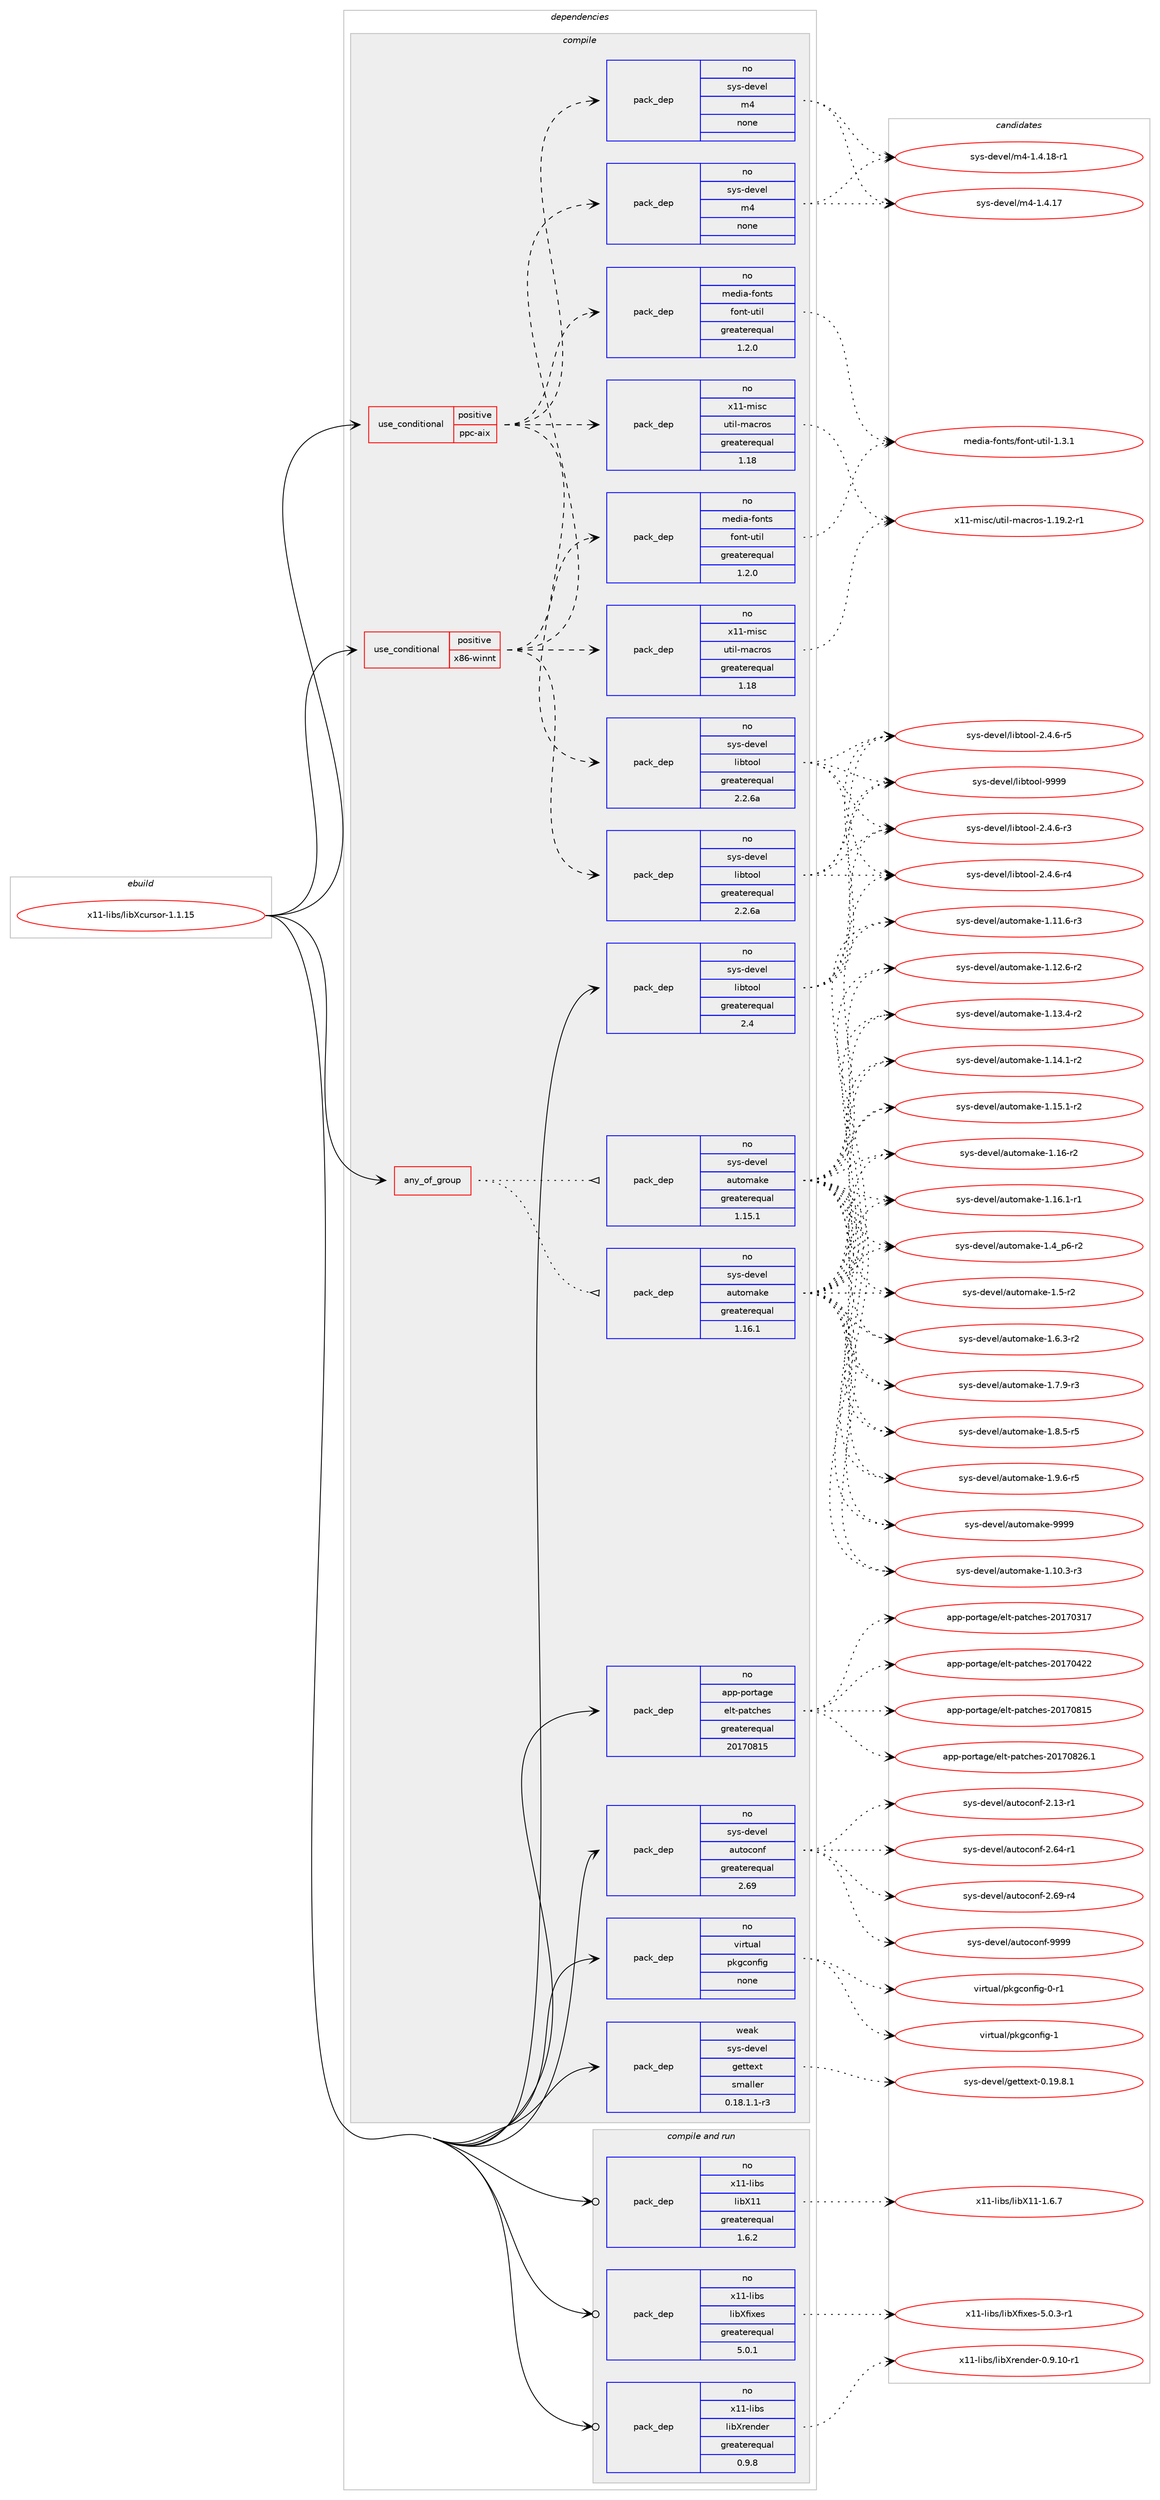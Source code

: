 digraph prolog {

# *************
# Graph options
# *************

newrank=true;
concentrate=true;
compound=true;
graph [rankdir=LR,fontname=Helvetica,fontsize=10,ranksep=1.5];#, ranksep=2.5, nodesep=0.2];
edge  [arrowhead=vee];
node  [fontname=Helvetica,fontsize=10];

# **********
# The ebuild
# **********

subgraph cluster_leftcol {
color=gray;
rank=same;
label=<<i>ebuild</i>>;
id [label="x11-libs/libXcursor-1.1.15", color=red, width=4, href="../x11-libs/libXcursor-1.1.15.svg"];
}

# ****************
# The dependencies
# ****************

subgraph cluster_midcol {
color=gray;
label=<<i>dependencies</i>>;
subgraph cluster_compile {
fillcolor="#eeeeee";
style=filled;
label=<<i>compile</i>>;
subgraph any28533 {
dependency1759430 [label=<<TABLE BORDER="0" CELLBORDER="1" CELLSPACING="0" CELLPADDING="4"><TR><TD CELLPADDING="10">any_of_group</TD></TR></TABLE>>, shape=none, color=red];subgraph pack1263866 {
dependency1759431 [label=<<TABLE BORDER="0" CELLBORDER="1" CELLSPACING="0" CELLPADDING="4" WIDTH="220"><TR><TD ROWSPAN="6" CELLPADDING="30">pack_dep</TD></TR><TR><TD WIDTH="110">no</TD></TR><TR><TD>sys-devel</TD></TR><TR><TD>automake</TD></TR><TR><TD>greaterequal</TD></TR><TR><TD>1.16.1</TD></TR></TABLE>>, shape=none, color=blue];
}
dependency1759430:e -> dependency1759431:w [weight=20,style="dotted",arrowhead="oinv"];
subgraph pack1263867 {
dependency1759432 [label=<<TABLE BORDER="0" CELLBORDER="1" CELLSPACING="0" CELLPADDING="4" WIDTH="220"><TR><TD ROWSPAN="6" CELLPADDING="30">pack_dep</TD></TR><TR><TD WIDTH="110">no</TD></TR><TR><TD>sys-devel</TD></TR><TR><TD>automake</TD></TR><TR><TD>greaterequal</TD></TR><TR><TD>1.15.1</TD></TR></TABLE>>, shape=none, color=blue];
}
dependency1759430:e -> dependency1759432:w [weight=20,style="dotted",arrowhead="oinv"];
}
id:e -> dependency1759430:w [weight=20,style="solid",arrowhead="vee"];
subgraph cond466028 {
dependency1759433 [label=<<TABLE BORDER="0" CELLBORDER="1" CELLSPACING="0" CELLPADDING="4"><TR><TD ROWSPAN="3" CELLPADDING="10">use_conditional</TD></TR><TR><TD>positive</TD></TR><TR><TD>ppc-aix</TD></TR></TABLE>>, shape=none, color=red];
subgraph pack1263868 {
dependency1759434 [label=<<TABLE BORDER="0" CELLBORDER="1" CELLSPACING="0" CELLPADDING="4" WIDTH="220"><TR><TD ROWSPAN="6" CELLPADDING="30">pack_dep</TD></TR><TR><TD WIDTH="110">no</TD></TR><TR><TD>sys-devel</TD></TR><TR><TD>libtool</TD></TR><TR><TD>greaterequal</TD></TR><TR><TD>2.2.6a</TD></TR></TABLE>>, shape=none, color=blue];
}
dependency1759433:e -> dependency1759434:w [weight=20,style="dashed",arrowhead="vee"];
subgraph pack1263869 {
dependency1759435 [label=<<TABLE BORDER="0" CELLBORDER="1" CELLSPACING="0" CELLPADDING="4" WIDTH="220"><TR><TD ROWSPAN="6" CELLPADDING="30">pack_dep</TD></TR><TR><TD WIDTH="110">no</TD></TR><TR><TD>sys-devel</TD></TR><TR><TD>m4</TD></TR><TR><TD>none</TD></TR><TR><TD></TD></TR></TABLE>>, shape=none, color=blue];
}
dependency1759433:e -> dependency1759435:w [weight=20,style="dashed",arrowhead="vee"];
subgraph pack1263870 {
dependency1759436 [label=<<TABLE BORDER="0" CELLBORDER="1" CELLSPACING="0" CELLPADDING="4" WIDTH="220"><TR><TD ROWSPAN="6" CELLPADDING="30">pack_dep</TD></TR><TR><TD WIDTH="110">no</TD></TR><TR><TD>x11-misc</TD></TR><TR><TD>util-macros</TD></TR><TR><TD>greaterequal</TD></TR><TR><TD>1.18</TD></TR></TABLE>>, shape=none, color=blue];
}
dependency1759433:e -> dependency1759436:w [weight=20,style="dashed",arrowhead="vee"];
subgraph pack1263871 {
dependency1759437 [label=<<TABLE BORDER="0" CELLBORDER="1" CELLSPACING="0" CELLPADDING="4" WIDTH="220"><TR><TD ROWSPAN="6" CELLPADDING="30">pack_dep</TD></TR><TR><TD WIDTH="110">no</TD></TR><TR><TD>media-fonts</TD></TR><TR><TD>font-util</TD></TR><TR><TD>greaterequal</TD></TR><TR><TD>1.2.0</TD></TR></TABLE>>, shape=none, color=blue];
}
dependency1759433:e -> dependency1759437:w [weight=20,style="dashed",arrowhead="vee"];
}
id:e -> dependency1759433:w [weight=20,style="solid",arrowhead="vee"];
subgraph cond466029 {
dependency1759438 [label=<<TABLE BORDER="0" CELLBORDER="1" CELLSPACING="0" CELLPADDING="4"><TR><TD ROWSPAN="3" CELLPADDING="10">use_conditional</TD></TR><TR><TD>positive</TD></TR><TR><TD>x86-winnt</TD></TR></TABLE>>, shape=none, color=red];
subgraph pack1263872 {
dependency1759439 [label=<<TABLE BORDER="0" CELLBORDER="1" CELLSPACING="0" CELLPADDING="4" WIDTH="220"><TR><TD ROWSPAN="6" CELLPADDING="30">pack_dep</TD></TR><TR><TD WIDTH="110">no</TD></TR><TR><TD>sys-devel</TD></TR><TR><TD>libtool</TD></TR><TR><TD>greaterequal</TD></TR><TR><TD>2.2.6a</TD></TR></TABLE>>, shape=none, color=blue];
}
dependency1759438:e -> dependency1759439:w [weight=20,style="dashed",arrowhead="vee"];
subgraph pack1263873 {
dependency1759440 [label=<<TABLE BORDER="0" CELLBORDER="1" CELLSPACING="0" CELLPADDING="4" WIDTH="220"><TR><TD ROWSPAN="6" CELLPADDING="30">pack_dep</TD></TR><TR><TD WIDTH="110">no</TD></TR><TR><TD>sys-devel</TD></TR><TR><TD>m4</TD></TR><TR><TD>none</TD></TR><TR><TD></TD></TR></TABLE>>, shape=none, color=blue];
}
dependency1759438:e -> dependency1759440:w [weight=20,style="dashed",arrowhead="vee"];
subgraph pack1263874 {
dependency1759441 [label=<<TABLE BORDER="0" CELLBORDER="1" CELLSPACING="0" CELLPADDING="4" WIDTH="220"><TR><TD ROWSPAN="6" CELLPADDING="30">pack_dep</TD></TR><TR><TD WIDTH="110">no</TD></TR><TR><TD>x11-misc</TD></TR><TR><TD>util-macros</TD></TR><TR><TD>greaterequal</TD></TR><TR><TD>1.18</TD></TR></TABLE>>, shape=none, color=blue];
}
dependency1759438:e -> dependency1759441:w [weight=20,style="dashed",arrowhead="vee"];
subgraph pack1263875 {
dependency1759442 [label=<<TABLE BORDER="0" CELLBORDER="1" CELLSPACING="0" CELLPADDING="4" WIDTH="220"><TR><TD ROWSPAN="6" CELLPADDING="30">pack_dep</TD></TR><TR><TD WIDTH="110">no</TD></TR><TR><TD>media-fonts</TD></TR><TR><TD>font-util</TD></TR><TR><TD>greaterequal</TD></TR><TR><TD>1.2.0</TD></TR></TABLE>>, shape=none, color=blue];
}
dependency1759438:e -> dependency1759442:w [weight=20,style="dashed",arrowhead="vee"];
}
id:e -> dependency1759438:w [weight=20,style="solid",arrowhead="vee"];
subgraph pack1263876 {
dependency1759443 [label=<<TABLE BORDER="0" CELLBORDER="1" CELLSPACING="0" CELLPADDING="4" WIDTH="220"><TR><TD ROWSPAN="6" CELLPADDING="30">pack_dep</TD></TR><TR><TD WIDTH="110">no</TD></TR><TR><TD>app-portage</TD></TR><TR><TD>elt-patches</TD></TR><TR><TD>greaterequal</TD></TR><TR><TD>20170815</TD></TR></TABLE>>, shape=none, color=blue];
}
id:e -> dependency1759443:w [weight=20,style="solid",arrowhead="vee"];
subgraph pack1263877 {
dependency1759444 [label=<<TABLE BORDER="0" CELLBORDER="1" CELLSPACING="0" CELLPADDING="4" WIDTH="220"><TR><TD ROWSPAN="6" CELLPADDING="30">pack_dep</TD></TR><TR><TD WIDTH="110">no</TD></TR><TR><TD>sys-devel</TD></TR><TR><TD>autoconf</TD></TR><TR><TD>greaterequal</TD></TR><TR><TD>2.69</TD></TR></TABLE>>, shape=none, color=blue];
}
id:e -> dependency1759444:w [weight=20,style="solid",arrowhead="vee"];
subgraph pack1263878 {
dependency1759445 [label=<<TABLE BORDER="0" CELLBORDER="1" CELLSPACING="0" CELLPADDING="4" WIDTH="220"><TR><TD ROWSPAN="6" CELLPADDING="30">pack_dep</TD></TR><TR><TD WIDTH="110">no</TD></TR><TR><TD>sys-devel</TD></TR><TR><TD>libtool</TD></TR><TR><TD>greaterequal</TD></TR><TR><TD>2.4</TD></TR></TABLE>>, shape=none, color=blue];
}
id:e -> dependency1759445:w [weight=20,style="solid",arrowhead="vee"];
subgraph pack1263879 {
dependency1759446 [label=<<TABLE BORDER="0" CELLBORDER="1" CELLSPACING="0" CELLPADDING="4" WIDTH="220"><TR><TD ROWSPAN="6" CELLPADDING="30">pack_dep</TD></TR><TR><TD WIDTH="110">no</TD></TR><TR><TD>virtual</TD></TR><TR><TD>pkgconfig</TD></TR><TR><TD>none</TD></TR><TR><TD></TD></TR></TABLE>>, shape=none, color=blue];
}
id:e -> dependency1759446:w [weight=20,style="solid",arrowhead="vee"];
subgraph pack1263880 {
dependency1759447 [label=<<TABLE BORDER="0" CELLBORDER="1" CELLSPACING="0" CELLPADDING="4" WIDTH="220"><TR><TD ROWSPAN="6" CELLPADDING="30">pack_dep</TD></TR><TR><TD WIDTH="110">weak</TD></TR><TR><TD>sys-devel</TD></TR><TR><TD>gettext</TD></TR><TR><TD>smaller</TD></TR><TR><TD>0.18.1.1-r3</TD></TR></TABLE>>, shape=none, color=blue];
}
id:e -> dependency1759447:w [weight=20,style="solid",arrowhead="vee"];
}
subgraph cluster_compileandrun {
fillcolor="#eeeeee";
style=filled;
label=<<i>compile and run</i>>;
subgraph pack1263881 {
dependency1759448 [label=<<TABLE BORDER="0" CELLBORDER="1" CELLSPACING="0" CELLPADDING="4" WIDTH="220"><TR><TD ROWSPAN="6" CELLPADDING="30">pack_dep</TD></TR><TR><TD WIDTH="110">no</TD></TR><TR><TD>x11-libs</TD></TR><TR><TD>libX11</TD></TR><TR><TD>greaterequal</TD></TR><TR><TD>1.6.2</TD></TR></TABLE>>, shape=none, color=blue];
}
id:e -> dependency1759448:w [weight=20,style="solid",arrowhead="odotvee"];
subgraph pack1263882 {
dependency1759449 [label=<<TABLE BORDER="0" CELLBORDER="1" CELLSPACING="0" CELLPADDING="4" WIDTH="220"><TR><TD ROWSPAN="6" CELLPADDING="30">pack_dep</TD></TR><TR><TD WIDTH="110">no</TD></TR><TR><TD>x11-libs</TD></TR><TR><TD>libXfixes</TD></TR><TR><TD>greaterequal</TD></TR><TR><TD>5.0.1</TD></TR></TABLE>>, shape=none, color=blue];
}
id:e -> dependency1759449:w [weight=20,style="solid",arrowhead="odotvee"];
subgraph pack1263883 {
dependency1759450 [label=<<TABLE BORDER="0" CELLBORDER="1" CELLSPACING="0" CELLPADDING="4" WIDTH="220"><TR><TD ROWSPAN="6" CELLPADDING="30">pack_dep</TD></TR><TR><TD WIDTH="110">no</TD></TR><TR><TD>x11-libs</TD></TR><TR><TD>libXrender</TD></TR><TR><TD>greaterequal</TD></TR><TR><TD>0.9.8</TD></TR></TABLE>>, shape=none, color=blue];
}
id:e -> dependency1759450:w [weight=20,style="solid",arrowhead="odotvee"];
}
subgraph cluster_run {
fillcolor="#eeeeee";
style=filled;
label=<<i>run</i>>;
}
}

# **************
# The candidates
# **************

subgraph cluster_choices {
rank=same;
color=gray;
label=<<i>candidates</i>>;

subgraph choice1263866 {
color=black;
nodesep=1;
choice11512111545100101118101108479711711611110997107101454946494846514511451 [label="sys-devel/automake-1.10.3-r3", color=red, width=4,href="../sys-devel/automake-1.10.3-r3.svg"];
choice11512111545100101118101108479711711611110997107101454946494946544511451 [label="sys-devel/automake-1.11.6-r3", color=red, width=4,href="../sys-devel/automake-1.11.6-r3.svg"];
choice11512111545100101118101108479711711611110997107101454946495046544511450 [label="sys-devel/automake-1.12.6-r2", color=red, width=4,href="../sys-devel/automake-1.12.6-r2.svg"];
choice11512111545100101118101108479711711611110997107101454946495146524511450 [label="sys-devel/automake-1.13.4-r2", color=red, width=4,href="../sys-devel/automake-1.13.4-r2.svg"];
choice11512111545100101118101108479711711611110997107101454946495246494511450 [label="sys-devel/automake-1.14.1-r2", color=red, width=4,href="../sys-devel/automake-1.14.1-r2.svg"];
choice11512111545100101118101108479711711611110997107101454946495346494511450 [label="sys-devel/automake-1.15.1-r2", color=red, width=4,href="../sys-devel/automake-1.15.1-r2.svg"];
choice1151211154510010111810110847971171161111099710710145494649544511450 [label="sys-devel/automake-1.16-r2", color=red, width=4,href="../sys-devel/automake-1.16-r2.svg"];
choice11512111545100101118101108479711711611110997107101454946495446494511449 [label="sys-devel/automake-1.16.1-r1", color=red, width=4,href="../sys-devel/automake-1.16.1-r1.svg"];
choice115121115451001011181011084797117116111109971071014549465295112544511450 [label="sys-devel/automake-1.4_p6-r2", color=red, width=4,href="../sys-devel/automake-1.4_p6-r2.svg"];
choice11512111545100101118101108479711711611110997107101454946534511450 [label="sys-devel/automake-1.5-r2", color=red, width=4,href="../sys-devel/automake-1.5-r2.svg"];
choice115121115451001011181011084797117116111109971071014549465446514511450 [label="sys-devel/automake-1.6.3-r2", color=red, width=4,href="../sys-devel/automake-1.6.3-r2.svg"];
choice115121115451001011181011084797117116111109971071014549465546574511451 [label="sys-devel/automake-1.7.9-r3", color=red, width=4,href="../sys-devel/automake-1.7.9-r3.svg"];
choice115121115451001011181011084797117116111109971071014549465646534511453 [label="sys-devel/automake-1.8.5-r5", color=red, width=4,href="../sys-devel/automake-1.8.5-r5.svg"];
choice115121115451001011181011084797117116111109971071014549465746544511453 [label="sys-devel/automake-1.9.6-r5", color=red, width=4,href="../sys-devel/automake-1.9.6-r5.svg"];
choice115121115451001011181011084797117116111109971071014557575757 [label="sys-devel/automake-9999", color=red, width=4,href="../sys-devel/automake-9999.svg"];
dependency1759431:e -> choice11512111545100101118101108479711711611110997107101454946494846514511451:w [style=dotted,weight="100"];
dependency1759431:e -> choice11512111545100101118101108479711711611110997107101454946494946544511451:w [style=dotted,weight="100"];
dependency1759431:e -> choice11512111545100101118101108479711711611110997107101454946495046544511450:w [style=dotted,weight="100"];
dependency1759431:e -> choice11512111545100101118101108479711711611110997107101454946495146524511450:w [style=dotted,weight="100"];
dependency1759431:e -> choice11512111545100101118101108479711711611110997107101454946495246494511450:w [style=dotted,weight="100"];
dependency1759431:e -> choice11512111545100101118101108479711711611110997107101454946495346494511450:w [style=dotted,weight="100"];
dependency1759431:e -> choice1151211154510010111810110847971171161111099710710145494649544511450:w [style=dotted,weight="100"];
dependency1759431:e -> choice11512111545100101118101108479711711611110997107101454946495446494511449:w [style=dotted,weight="100"];
dependency1759431:e -> choice115121115451001011181011084797117116111109971071014549465295112544511450:w [style=dotted,weight="100"];
dependency1759431:e -> choice11512111545100101118101108479711711611110997107101454946534511450:w [style=dotted,weight="100"];
dependency1759431:e -> choice115121115451001011181011084797117116111109971071014549465446514511450:w [style=dotted,weight="100"];
dependency1759431:e -> choice115121115451001011181011084797117116111109971071014549465546574511451:w [style=dotted,weight="100"];
dependency1759431:e -> choice115121115451001011181011084797117116111109971071014549465646534511453:w [style=dotted,weight="100"];
dependency1759431:e -> choice115121115451001011181011084797117116111109971071014549465746544511453:w [style=dotted,weight="100"];
dependency1759431:e -> choice115121115451001011181011084797117116111109971071014557575757:w [style=dotted,weight="100"];
}
subgraph choice1263867 {
color=black;
nodesep=1;
choice11512111545100101118101108479711711611110997107101454946494846514511451 [label="sys-devel/automake-1.10.3-r3", color=red, width=4,href="../sys-devel/automake-1.10.3-r3.svg"];
choice11512111545100101118101108479711711611110997107101454946494946544511451 [label="sys-devel/automake-1.11.6-r3", color=red, width=4,href="../sys-devel/automake-1.11.6-r3.svg"];
choice11512111545100101118101108479711711611110997107101454946495046544511450 [label="sys-devel/automake-1.12.6-r2", color=red, width=4,href="../sys-devel/automake-1.12.6-r2.svg"];
choice11512111545100101118101108479711711611110997107101454946495146524511450 [label="sys-devel/automake-1.13.4-r2", color=red, width=4,href="../sys-devel/automake-1.13.4-r2.svg"];
choice11512111545100101118101108479711711611110997107101454946495246494511450 [label="sys-devel/automake-1.14.1-r2", color=red, width=4,href="../sys-devel/automake-1.14.1-r2.svg"];
choice11512111545100101118101108479711711611110997107101454946495346494511450 [label="sys-devel/automake-1.15.1-r2", color=red, width=4,href="../sys-devel/automake-1.15.1-r2.svg"];
choice1151211154510010111810110847971171161111099710710145494649544511450 [label="sys-devel/automake-1.16-r2", color=red, width=4,href="../sys-devel/automake-1.16-r2.svg"];
choice11512111545100101118101108479711711611110997107101454946495446494511449 [label="sys-devel/automake-1.16.1-r1", color=red, width=4,href="../sys-devel/automake-1.16.1-r1.svg"];
choice115121115451001011181011084797117116111109971071014549465295112544511450 [label="sys-devel/automake-1.4_p6-r2", color=red, width=4,href="../sys-devel/automake-1.4_p6-r2.svg"];
choice11512111545100101118101108479711711611110997107101454946534511450 [label="sys-devel/automake-1.5-r2", color=red, width=4,href="../sys-devel/automake-1.5-r2.svg"];
choice115121115451001011181011084797117116111109971071014549465446514511450 [label="sys-devel/automake-1.6.3-r2", color=red, width=4,href="../sys-devel/automake-1.6.3-r2.svg"];
choice115121115451001011181011084797117116111109971071014549465546574511451 [label="sys-devel/automake-1.7.9-r3", color=red, width=4,href="../sys-devel/automake-1.7.9-r3.svg"];
choice115121115451001011181011084797117116111109971071014549465646534511453 [label="sys-devel/automake-1.8.5-r5", color=red, width=4,href="../sys-devel/automake-1.8.5-r5.svg"];
choice115121115451001011181011084797117116111109971071014549465746544511453 [label="sys-devel/automake-1.9.6-r5", color=red, width=4,href="../sys-devel/automake-1.9.6-r5.svg"];
choice115121115451001011181011084797117116111109971071014557575757 [label="sys-devel/automake-9999", color=red, width=4,href="../sys-devel/automake-9999.svg"];
dependency1759432:e -> choice11512111545100101118101108479711711611110997107101454946494846514511451:w [style=dotted,weight="100"];
dependency1759432:e -> choice11512111545100101118101108479711711611110997107101454946494946544511451:w [style=dotted,weight="100"];
dependency1759432:e -> choice11512111545100101118101108479711711611110997107101454946495046544511450:w [style=dotted,weight="100"];
dependency1759432:e -> choice11512111545100101118101108479711711611110997107101454946495146524511450:w [style=dotted,weight="100"];
dependency1759432:e -> choice11512111545100101118101108479711711611110997107101454946495246494511450:w [style=dotted,weight="100"];
dependency1759432:e -> choice11512111545100101118101108479711711611110997107101454946495346494511450:w [style=dotted,weight="100"];
dependency1759432:e -> choice1151211154510010111810110847971171161111099710710145494649544511450:w [style=dotted,weight="100"];
dependency1759432:e -> choice11512111545100101118101108479711711611110997107101454946495446494511449:w [style=dotted,weight="100"];
dependency1759432:e -> choice115121115451001011181011084797117116111109971071014549465295112544511450:w [style=dotted,weight="100"];
dependency1759432:e -> choice11512111545100101118101108479711711611110997107101454946534511450:w [style=dotted,weight="100"];
dependency1759432:e -> choice115121115451001011181011084797117116111109971071014549465446514511450:w [style=dotted,weight="100"];
dependency1759432:e -> choice115121115451001011181011084797117116111109971071014549465546574511451:w [style=dotted,weight="100"];
dependency1759432:e -> choice115121115451001011181011084797117116111109971071014549465646534511453:w [style=dotted,weight="100"];
dependency1759432:e -> choice115121115451001011181011084797117116111109971071014549465746544511453:w [style=dotted,weight="100"];
dependency1759432:e -> choice115121115451001011181011084797117116111109971071014557575757:w [style=dotted,weight="100"];
}
subgraph choice1263868 {
color=black;
nodesep=1;
choice1151211154510010111810110847108105981161111111084550465246544511451 [label="sys-devel/libtool-2.4.6-r3", color=red, width=4,href="../sys-devel/libtool-2.4.6-r3.svg"];
choice1151211154510010111810110847108105981161111111084550465246544511452 [label="sys-devel/libtool-2.4.6-r4", color=red, width=4,href="../sys-devel/libtool-2.4.6-r4.svg"];
choice1151211154510010111810110847108105981161111111084550465246544511453 [label="sys-devel/libtool-2.4.6-r5", color=red, width=4,href="../sys-devel/libtool-2.4.6-r5.svg"];
choice1151211154510010111810110847108105981161111111084557575757 [label="sys-devel/libtool-9999", color=red, width=4,href="../sys-devel/libtool-9999.svg"];
dependency1759434:e -> choice1151211154510010111810110847108105981161111111084550465246544511451:w [style=dotted,weight="100"];
dependency1759434:e -> choice1151211154510010111810110847108105981161111111084550465246544511452:w [style=dotted,weight="100"];
dependency1759434:e -> choice1151211154510010111810110847108105981161111111084550465246544511453:w [style=dotted,weight="100"];
dependency1759434:e -> choice1151211154510010111810110847108105981161111111084557575757:w [style=dotted,weight="100"];
}
subgraph choice1263869 {
color=black;
nodesep=1;
choice11512111545100101118101108471095245494652464955 [label="sys-devel/m4-1.4.17", color=red, width=4,href="../sys-devel/m4-1.4.17.svg"];
choice115121115451001011181011084710952454946524649564511449 [label="sys-devel/m4-1.4.18-r1", color=red, width=4,href="../sys-devel/m4-1.4.18-r1.svg"];
dependency1759435:e -> choice11512111545100101118101108471095245494652464955:w [style=dotted,weight="100"];
dependency1759435:e -> choice115121115451001011181011084710952454946524649564511449:w [style=dotted,weight="100"];
}
subgraph choice1263870 {
color=black;
nodesep=1;
choice1204949451091051159947117116105108451099799114111115454946495746504511449 [label="x11-misc/util-macros-1.19.2-r1", color=red, width=4,href="../x11-misc/util-macros-1.19.2-r1.svg"];
dependency1759436:e -> choice1204949451091051159947117116105108451099799114111115454946495746504511449:w [style=dotted,weight="100"];
}
subgraph choice1263871 {
color=black;
nodesep=1;
choice10910110010597451021111101161154710211111011645117116105108454946514649 [label="media-fonts/font-util-1.3.1", color=red, width=4,href="../media-fonts/font-util-1.3.1.svg"];
dependency1759437:e -> choice10910110010597451021111101161154710211111011645117116105108454946514649:w [style=dotted,weight="100"];
}
subgraph choice1263872 {
color=black;
nodesep=1;
choice1151211154510010111810110847108105981161111111084550465246544511451 [label="sys-devel/libtool-2.4.6-r3", color=red, width=4,href="../sys-devel/libtool-2.4.6-r3.svg"];
choice1151211154510010111810110847108105981161111111084550465246544511452 [label="sys-devel/libtool-2.4.6-r4", color=red, width=4,href="../sys-devel/libtool-2.4.6-r4.svg"];
choice1151211154510010111810110847108105981161111111084550465246544511453 [label="sys-devel/libtool-2.4.6-r5", color=red, width=4,href="../sys-devel/libtool-2.4.6-r5.svg"];
choice1151211154510010111810110847108105981161111111084557575757 [label="sys-devel/libtool-9999", color=red, width=4,href="../sys-devel/libtool-9999.svg"];
dependency1759439:e -> choice1151211154510010111810110847108105981161111111084550465246544511451:w [style=dotted,weight="100"];
dependency1759439:e -> choice1151211154510010111810110847108105981161111111084550465246544511452:w [style=dotted,weight="100"];
dependency1759439:e -> choice1151211154510010111810110847108105981161111111084550465246544511453:w [style=dotted,weight="100"];
dependency1759439:e -> choice1151211154510010111810110847108105981161111111084557575757:w [style=dotted,weight="100"];
}
subgraph choice1263873 {
color=black;
nodesep=1;
choice11512111545100101118101108471095245494652464955 [label="sys-devel/m4-1.4.17", color=red, width=4,href="../sys-devel/m4-1.4.17.svg"];
choice115121115451001011181011084710952454946524649564511449 [label="sys-devel/m4-1.4.18-r1", color=red, width=4,href="../sys-devel/m4-1.4.18-r1.svg"];
dependency1759440:e -> choice11512111545100101118101108471095245494652464955:w [style=dotted,weight="100"];
dependency1759440:e -> choice115121115451001011181011084710952454946524649564511449:w [style=dotted,weight="100"];
}
subgraph choice1263874 {
color=black;
nodesep=1;
choice1204949451091051159947117116105108451099799114111115454946495746504511449 [label="x11-misc/util-macros-1.19.2-r1", color=red, width=4,href="../x11-misc/util-macros-1.19.2-r1.svg"];
dependency1759441:e -> choice1204949451091051159947117116105108451099799114111115454946495746504511449:w [style=dotted,weight="100"];
}
subgraph choice1263875 {
color=black;
nodesep=1;
choice10910110010597451021111101161154710211111011645117116105108454946514649 [label="media-fonts/font-util-1.3.1", color=red, width=4,href="../media-fonts/font-util-1.3.1.svg"];
dependency1759442:e -> choice10910110010597451021111101161154710211111011645117116105108454946514649:w [style=dotted,weight="100"];
}
subgraph choice1263876 {
color=black;
nodesep=1;
choice97112112451121111141169710310147101108116451129711699104101115455048495548514955 [label="app-portage/elt-patches-20170317", color=red, width=4,href="../app-portage/elt-patches-20170317.svg"];
choice97112112451121111141169710310147101108116451129711699104101115455048495548525050 [label="app-portage/elt-patches-20170422", color=red, width=4,href="../app-portage/elt-patches-20170422.svg"];
choice97112112451121111141169710310147101108116451129711699104101115455048495548564953 [label="app-portage/elt-patches-20170815", color=red, width=4,href="../app-portage/elt-patches-20170815.svg"];
choice971121124511211111411697103101471011081164511297116991041011154550484955485650544649 [label="app-portage/elt-patches-20170826.1", color=red, width=4,href="../app-portage/elt-patches-20170826.1.svg"];
dependency1759443:e -> choice97112112451121111141169710310147101108116451129711699104101115455048495548514955:w [style=dotted,weight="100"];
dependency1759443:e -> choice97112112451121111141169710310147101108116451129711699104101115455048495548525050:w [style=dotted,weight="100"];
dependency1759443:e -> choice97112112451121111141169710310147101108116451129711699104101115455048495548564953:w [style=dotted,weight="100"];
dependency1759443:e -> choice971121124511211111411697103101471011081164511297116991041011154550484955485650544649:w [style=dotted,weight="100"];
}
subgraph choice1263877 {
color=black;
nodesep=1;
choice1151211154510010111810110847971171161119911111010245504649514511449 [label="sys-devel/autoconf-2.13-r1", color=red, width=4,href="../sys-devel/autoconf-2.13-r1.svg"];
choice1151211154510010111810110847971171161119911111010245504654524511449 [label="sys-devel/autoconf-2.64-r1", color=red, width=4,href="../sys-devel/autoconf-2.64-r1.svg"];
choice1151211154510010111810110847971171161119911111010245504654574511452 [label="sys-devel/autoconf-2.69-r4", color=red, width=4,href="../sys-devel/autoconf-2.69-r4.svg"];
choice115121115451001011181011084797117116111991111101024557575757 [label="sys-devel/autoconf-9999", color=red, width=4,href="../sys-devel/autoconf-9999.svg"];
dependency1759444:e -> choice1151211154510010111810110847971171161119911111010245504649514511449:w [style=dotted,weight="100"];
dependency1759444:e -> choice1151211154510010111810110847971171161119911111010245504654524511449:w [style=dotted,weight="100"];
dependency1759444:e -> choice1151211154510010111810110847971171161119911111010245504654574511452:w [style=dotted,weight="100"];
dependency1759444:e -> choice115121115451001011181011084797117116111991111101024557575757:w [style=dotted,weight="100"];
}
subgraph choice1263878 {
color=black;
nodesep=1;
choice1151211154510010111810110847108105981161111111084550465246544511451 [label="sys-devel/libtool-2.4.6-r3", color=red, width=4,href="../sys-devel/libtool-2.4.6-r3.svg"];
choice1151211154510010111810110847108105981161111111084550465246544511452 [label="sys-devel/libtool-2.4.6-r4", color=red, width=4,href="../sys-devel/libtool-2.4.6-r4.svg"];
choice1151211154510010111810110847108105981161111111084550465246544511453 [label="sys-devel/libtool-2.4.6-r5", color=red, width=4,href="../sys-devel/libtool-2.4.6-r5.svg"];
choice1151211154510010111810110847108105981161111111084557575757 [label="sys-devel/libtool-9999", color=red, width=4,href="../sys-devel/libtool-9999.svg"];
dependency1759445:e -> choice1151211154510010111810110847108105981161111111084550465246544511451:w [style=dotted,weight="100"];
dependency1759445:e -> choice1151211154510010111810110847108105981161111111084550465246544511452:w [style=dotted,weight="100"];
dependency1759445:e -> choice1151211154510010111810110847108105981161111111084550465246544511453:w [style=dotted,weight="100"];
dependency1759445:e -> choice1151211154510010111810110847108105981161111111084557575757:w [style=dotted,weight="100"];
}
subgraph choice1263879 {
color=black;
nodesep=1;
choice11810511411611797108471121071039911111010210510345484511449 [label="virtual/pkgconfig-0-r1", color=red, width=4,href="../virtual/pkgconfig-0-r1.svg"];
choice1181051141161179710847112107103991111101021051034549 [label="virtual/pkgconfig-1", color=red, width=4,href="../virtual/pkgconfig-1.svg"];
dependency1759446:e -> choice11810511411611797108471121071039911111010210510345484511449:w [style=dotted,weight="100"];
dependency1759446:e -> choice1181051141161179710847112107103991111101021051034549:w [style=dotted,weight="100"];
}
subgraph choice1263880 {
color=black;
nodesep=1;
choice1151211154510010111810110847103101116116101120116454846495746564649 [label="sys-devel/gettext-0.19.8.1", color=red, width=4,href="../sys-devel/gettext-0.19.8.1.svg"];
dependency1759447:e -> choice1151211154510010111810110847103101116116101120116454846495746564649:w [style=dotted,weight="100"];
}
subgraph choice1263881 {
color=black;
nodesep=1;
choice120494945108105981154710810598884949454946544655 [label="x11-libs/libX11-1.6.7", color=red, width=4,href="../x11-libs/libX11-1.6.7.svg"];
dependency1759448:e -> choice120494945108105981154710810598884949454946544655:w [style=dotted,weight="100"];
}
subgraph choice1263882 {
color=black;
nodesep=1;
choice120494945108105981154710810598881021051201011154553464846514511449 [label="x11-libs/libXfixes-5.0.3-r1", color=red, width=4,href="../x11-libs/libXfixes-5.0.3-r1.svg"];
dependency1759449:e -> choice120494945108105981154710810598881021051201011154553464846514511449:w [style=dotted,weight="100"];
}
subgraph choice1263883 {
color=black;
nodesep=1;
choice12049494510810598115471081059888114101110100101114454846574649484511449 [label="x11-libs/libXrender-0.9.10-r1", color=red, width=4,href="../x11-libs/libXrender-0.9.10-r1.svg"];
dependency1759450:e -> choice12049494510810598115471081059888114101110100101114454846574649484511449:w [style=dotted,weight="100"];
}
}

}
